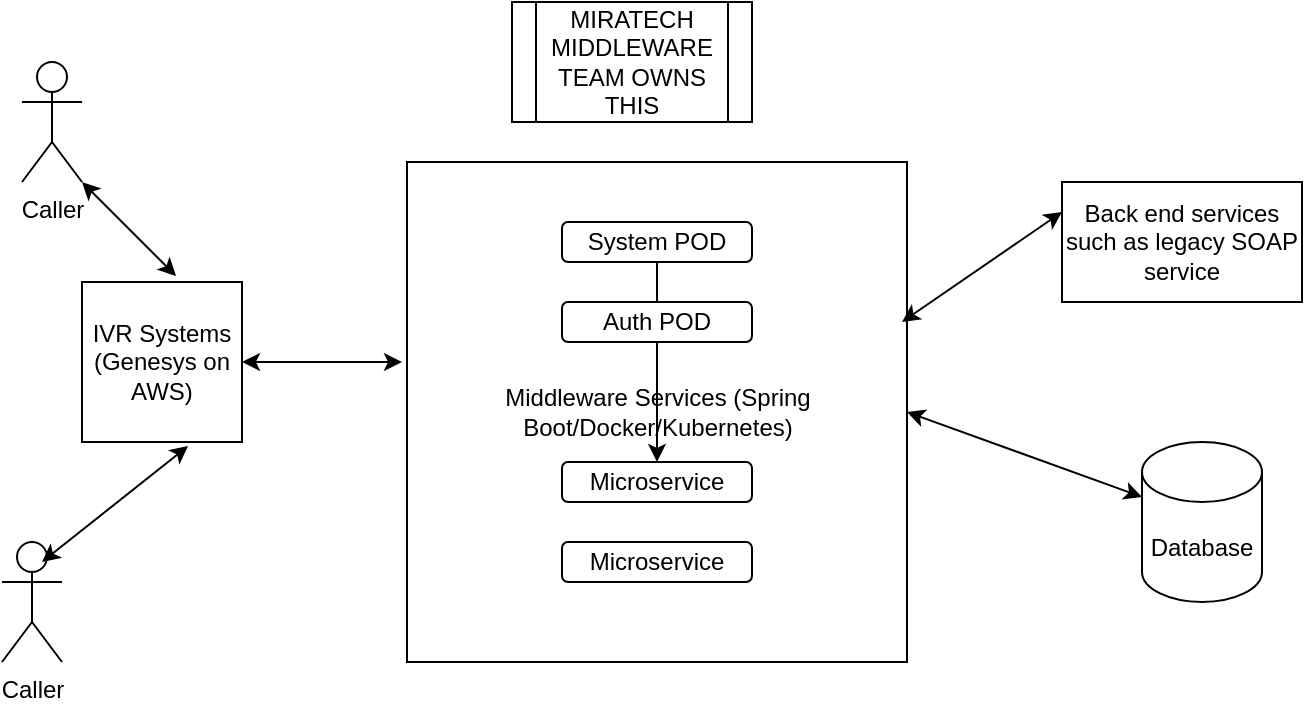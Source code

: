 <mxfile version="21.6.7" type="github">
  <diagram name="Page-1" id="l-FEgSQEtb5y5zVLfHLs">
    <mxGraphModel dx="1046" dy="547" grid="1" gridSize="10" guides="1" tooltips="1" connect="1" arrows="1" fold="1" page="1" pageScale="1" pageWidth="850" pageHeight="1100" math="0" shadow="0">
      <root>
        <mxCell id="0" />
        <mxCell id="1" parent="0" />
        <mxCell id="m_QjOIqGxegdPOi5LpQa-1" value="Middleware Services (Spring Boot/Docker/Kubernetes)" style="whiteSpace=wrap;html=1;aspect=fixed;" parent="1" vertex="1">
          <mxGeometry x="262.5" y="100" width="250" height="250" as="geometry" />
        </mxCell>
        <mxCell id="-6_Z-7z1-XLh-xvznc7J-1" value="" style="edgeStyle=orthogonalEdgeStyle;rounded=0;orthogonalLoop=1;jettySize=auto;html=1;" parent="1" source="m_QjOIqGxegdPOi5LpQa-2" target="m_QjOIqGxegdPOi5LpQa-5" edge="1">
          <mxGeometry relative="1" as="geometry" />
        </mxCell>
        <mxCell id="m_QjOIqGxegdPOi5LpQa-2" value="System POD" style="rounded=1;whiteSpace=wrap;html=1;" parent="1" vertex="1">
          <mxGeometry x="340" y="130" width="95" height="20" as="geometry" />
        </mxCell>
        <mxCell id="m_QjOIqGxegdPOi5LpQa-3" value="Microservice" style="rounded=1;whiteSpace=wrap;html=1;" parent="1" vertex="1">
          <mxGeometry x="340" y="290" width="95" height="20" as="geometry" />
        </mxCell>
        <mxCell id="m_QjOIqGxegdPOi5LpQa-4" value="Auth POD" style="rounded=1;whiteSpace=wrap;html=1;" parent="1" vertex="1">
          <mxGeometry x="340" y="170" width="95" height="20" as="geometry" />
        </mxCell>
        <mxCell id="m_QjOIqGxegdPOi5LpQa-5" value="Microservice" style="rounded=1;whiteSpace=wrap;html=1;" parent="1" vertex="1">
          <mxGeometry x="340" y="250" width="95" height="20" as="geometry" />
        </mxCell>
        <mxCell id="m_QjOIqGxegdPOi5LpQa-9" value="Back end services such as legacy SOAP service" style="rounded=0;whiteSpace=wrap;html=1;" parent="1" vertex="1">
          <mxGeometry x="590" y="110" width="120" height="60" as="geometry" />
        </mxCell>
        <mxCell id="m_QjOIqGxegdPOi5LpQa-10" value="Database" style="shape=cylinder3;whiteSpace=wrap;html=1;boundedLbl=1;backgroundOutline=1;size=15;" parent="1" vertex="1">
          <mxGeometry x="630" y="240" width="60" height="80" as="geometry" />
        </mxCell>
        <mxCell id="m_QjOIqGxegdPOi5LpQa-12" value="" style="endArrow=classic;startArrow=classic;html=1;rounded=0;entryX=0;entryY=0.25;entryDx=0;entryDy=0;" parent="1" target="m_QjOIqGxegdPOi5LpQa-9" edge="1">
          <mxGeometry width="50" height="50" relative="1" as="geometry">
            <mxPoint x="510" y="180" as="sourcePoint" />
            <mxPoint x="560" y="130" as="targetPoint" />
          </mxGeometry>
        </mxCell>
        <mxCell id="m_QjOIqGxegdPOi5LpQa-13" value="" style="endArrow=classic;startArrow=classic;html=1;rounded=0;entryX=0;entryY=0;entryDx=0;entryDy=27.5;entryPerimeter=0;exitX=1;exitY=0.5;exitDx=0;exitDy=0;" parent="1" source="m_QjOIqGxegdPOi5LpQa-1" target="m_QjOIqGxegdPOi5LpQa-10" edge="1">
          <mxGeometry width="50" height="50" relative="1" as="geometry">
            <mxPoint x="520" y="190" as="sourcePoint" />
            <mxPoint x="587" y="143" as="targetPoint" />
          </mxGeometry>
        </mxCell>
        <mxCell id="m_QjOIqGxegdPOi5LpQa-14" value="IVR Systems (Genesys on AWS)" style="whiteSpace=wrap;html=1;aspect=fixed;" parent="1" vertex="1">
          <mxGeometry x="100" y="160" width="80" height="80" as="geometry" />
        </mxCell>
        <mxCell id="m_QjOIqGxegdPOi5LpQa-15" value="Caller" style="shape=umlActor;verticalLabelPosition=bottom;verticalAlign=top;html=1;outlineConnect=0;" parent="1" vertex="1">
          <mxGeometry x="70" y="50" width="30" height="60" as="geometry" />
        </mxCell>
        <mxCell id="m_QjOIqGxegdPOi5LpQa-16" value="" style="endArrow=classic;startArrow=classic;html=1;rounded=0;entryX=0.588;entryY=-0.037;entryDx=0;entryDy=0;entryPerimeter=0;exitX=1;exitY=1;exitDx=0;exitDy=0;exitPerimeter=0;" parent="1" source="m_QjOIqGxegdPOi5LpQa-15" target="m_QjOIqGxegdPOi5LpQa-14" edge="1">
          <mxGeometry width="50" height="50" relative="1" as="geometry">
            <mxPoint x="70" y="140" as="sourcePoint" />
            <mxPoint x="140" y="130" as="targetPoint" />
          </mxGeometry>
        </mxCell>
        <mxCell id="m_QjOIqGxegdPOi5LpQa-18" value="Caller" style="shape=umlActor;verticalLabelPosition=bottom;verticalAlign=top;html=1;outlineConnect=0;" parent="1" vertex="1">
          <mxGeometry x="60" y="290" width="30" height="60" as="geometry" />
        </mxCell>
        <mxCell id="m_QjOIqGxegdPOi5LpQa-20" value="" style="endArrow=classic;startArrow=classic;html=1;rounded=0;entryX=0.663;entryY=1.025;entryDx=0;entryDy=0;entryPerimeter=0;" parent="1" target="m_QjOIqGxegdPOi5LpQa-14" edge="1">
          <mxGeometry width="50" height="50" relative="1" as="geometry">
            <mxPoint x="80" y="300" as="sourcePoint" />
            <mxPoint x="127" y="358" as="targetPoint" />
          </mxGeometry>
        </mxCell>
        <mxCell id="m_QjOIqGxegdPOi5LpQa-21" value="" style="endArrow=classic;startArrow=classic;html=1;rounded=0;exitX=1;exitY=0.5;exitDx=0;exitDy=0;" parent="1" source="m_QjOIqGxegdPOi5LpQa-14" edge="1">
          <mxGeometry width="50" height="50" relative="1" as="geometry">
            <mxPoint x="180" y="210" as="sourcePoint" />
            <mxPoint x="260" y="200" as="targetPoint" />
          </mxGeometry>
        </mxCell>
        <mxCell id="m_QjOIqGxegdPOi5LpQa-22" value="MIRATECH MIDDLEWARE TEAM OWNS THIS " style="shape=process;whiteSpace=wrap;html=1;backgroundOutline=1;" parent="1" vertex="1">
          <mxGeometry x="315" y="20" width="120" height="60" as="geometry" />
        </mxCell>
      </root>
    </mxGraphModel>
  </diagram>
</mxfile>
